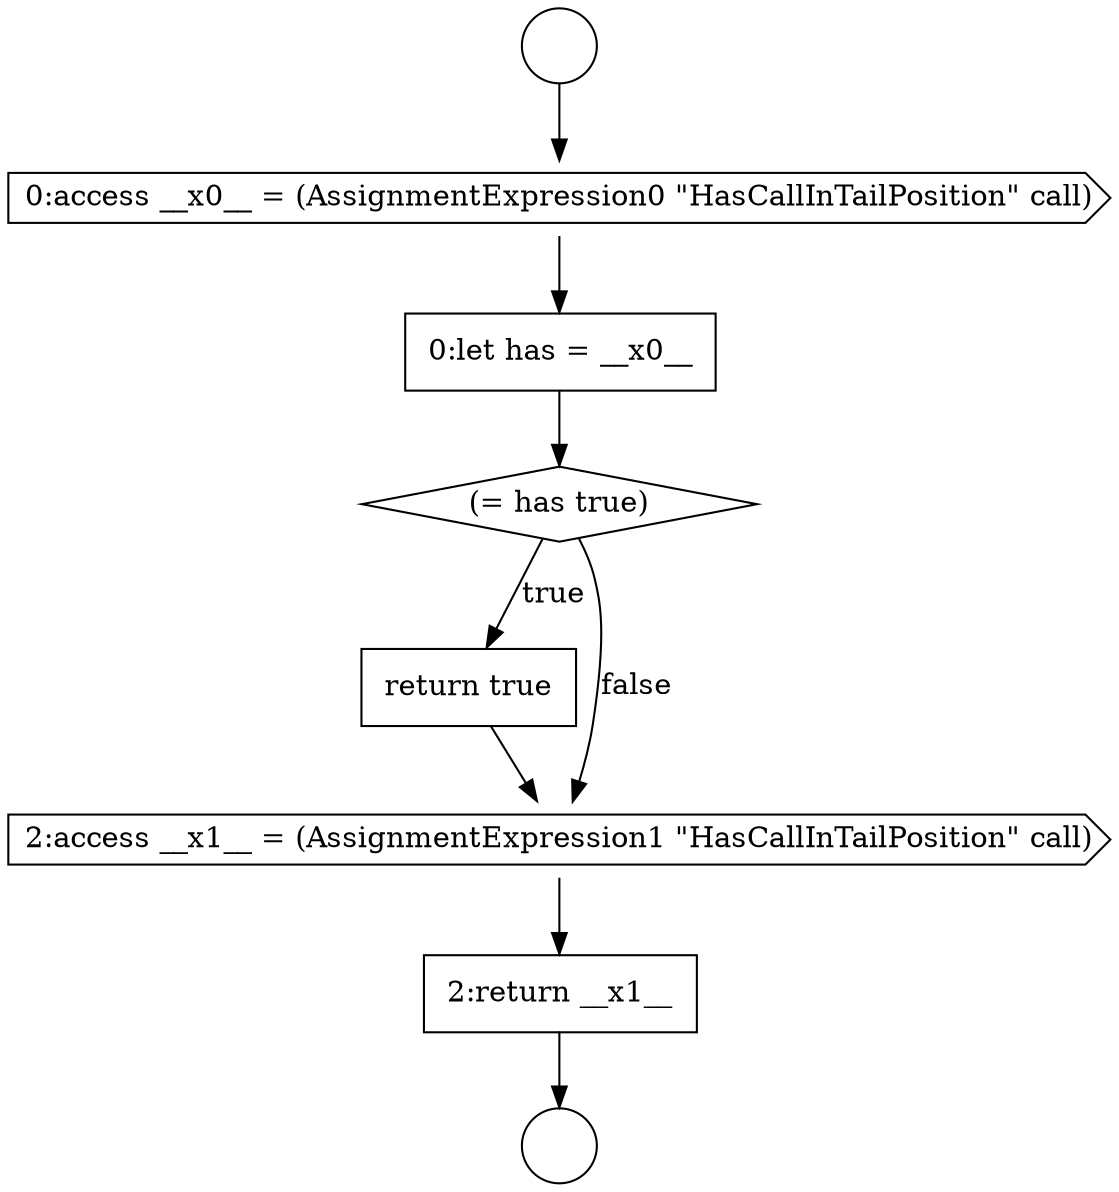 digraph {
  node9828 [shape=none, margin=0, label=<<font color="black">
    <table border="0" cellborder="1" cellspacing="0" cellpadding="10">
      <tr><td align="left">2:return __x1__</td></tr>
    </table>
  </font>> color="black" fillcolor="white" style=filled]
  node9822 [shape=circle label=" " color="black" fillcolor="white" style=filled]
  node9825 [shape=diamond, label=<<font color="black">(= has true)</font>> color="black" fillcolor="white" style=filled]
  node9821 [shape=circle label=" " color="black" fillcolor="white" style=filled]
  node9826 [shape=none, margin=0, label=<<font color="black">
    <table border="0" cellborder="1" cellspacing="0" cellpadding="10">
      <tr><td align="left">return true</td></tr>
    </table>
  </font>> color="black" fillcolor="white" style=filled]
  node9824 [shape=none, margin=0, label=<<font color="black">
    <table border="0" cellborder="1" cellspacing="0" cellpadding="10">
      <tr><td align="left">0:let has = __x0__</td></tr>
    </table>
  </font>> color="black" fillcolor="white" style=filled]
  node9823 [shape=cds, label=<<font color="black">0:access __x0__ = (AssignmentExpression0 &quot;HasCallInTailPosition&quot; call)</font>> color="black" fillcolor="white" style=filled]
  node9827 [shape=cds, label=<<font color="black">2:access __x1__ = (AssignmentExpression1 &quot;HasCallInTailPosition&quot; call)</font>> color="black" fillcolor="white" style=filled]
  node9823 -> node9824 [ color="black"]
  node9825 -> node9826 [label=<<font color="black">true</font>> color="black"]
  node9825 -> node9827 [label=<<font color="black">false</font>> color="black"]
  node9826 -> node9827 [ color="black"]
  node9824 -> node9825 [ color="black"]
  node9821 -> node9823 [ color="black"]
  node9828 -> node9822 [ color="black"]
  node9827 -> node9828 [ color="black"]
}

